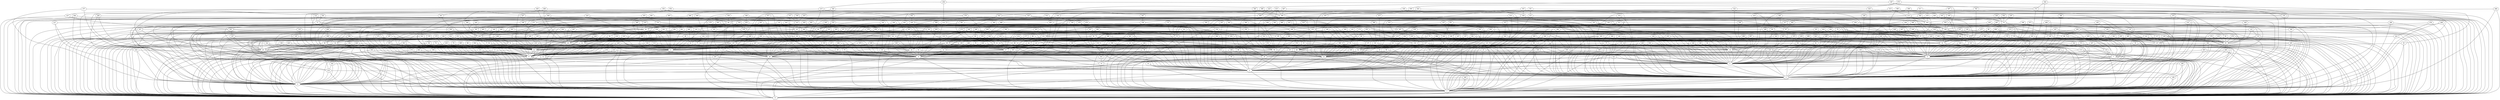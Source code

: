 /* Created by igraph 0.7.0 */
graph {
  0;
  1;
  2;
  3;
  4;
  5;
  6;
  7;
  8;
  9;
  10;
  11;
  12;
  13;
  14;
  15;
  16;
  17;
  18;
  19;
  20;
  21;
  22;
  23;
  24;
  25;
  26;
  27;
  28;
  29;
  30;
  31;
  32;
  33;
  34;
  35;
  36;
  37;
  38;
  39;
  40;
  41;
  42;
  43;
  44;
  45;
  46;
  47;
  48;
  49;
  50;
  51;
  52;
  53;
  54;
  55;
  56;
  57;
  58;
  59;
  60;
  61;
  62;
  63;
  64;
  65;
  66;
  67;
  68;
  69;
  70;
  71;
  72;
  73;
  74;
  75;
  76;
  77;
  78;
  79;
  80;
  81;
  82;
  83;
  84;
  85;
  86;
  87;
  88;
  89;
  90;
  91;
  92;
  93;
  94;
  95;
  96;
  97;
  98;
  99;
  100;
  101;
  102;
  103;
  104;
  105;
  106;
  107;
  108;
  109;
  110;
  111;
  112;
  113;
  114;
  115;
  116;
  117;
  118;
  119;
  120;
  121;
  122;
  123;
  124;
  125;
  126;
  127;
  128;
  129;
  130;
  131;
  132;
  133;
  134;
  135;
  136;
  137;
  138;
  139;
  140;
  141;
  142;
  143;
  144;
  145;
  146;
  147;
  148;
  149;
  150;
  151;
  152;
  153;
  154;
  155;
  156;
  157;
  158;
  159;
  160;
  161;
  162;
  163;
  164;
  165;
  166;
  167;
  168;
  169;
  170;
  171;
  172;
  173;
  174;
  175;
  176;
  177;
  178;
  179;
  180;
  181;
  182;
  183;
  184;
  185;
  186;
  187;
  188;
  189;
  190;
  191;
  192;
  193;
  194;
  195;
  196;
  197;
  198;
  199;
  200;
  201;
  202;
  203;
  204;
  205;
  206;
  207;
  208;
  209;
  210;
  211;
  212;
  213;
  214;
  215;
  216;
  217;
  218;
  219;
  220;
  221;
  222;
  223;
  224;
  225;
  226;
  227;
  228;
  229;
  230;
  231;
  232;
  233;
  234;
  235;
  236;
  237;
  238;
  239;
  240;
  241;
  242;
  243;
  244;
  245;
  246;
  247;
  248;
  249;
  250;
  251;
  252;
  253;
  254;
  255;
  256;
  257;
  258;
  259;
  260;
  261;
  262;
  263;
  264;
  265;
  266;
  267;
  268;
  269;
  270;
  271;
  272;
  273;
  274;
  275;
  276;
  277;
  278;
  279;
  280;
  281;
  282;
  283;
  284;
  285;
  286;
  287;
  288;
  289;
  290;
  291;
  292;
  293;
  294;
  295;
  296;
  297;
  298;
  299;
  300;
  301;
  302;
  303;
  304;
  305;
  306;
  307;
  308;
  309;
  310;
  311;
  312;
  313;
  314;
  315;
  316;
  317;
  318;
  319;
  320;
  321;
  322;
  323;
  324;
  325;
  326;
  327;
  328;
  329;
  330;
  331;
  332;
  333;
  334;
  335;
  336;
  337;
  338;
  339;
  340;
  341;
  342;
  343;
  344;
  345;
  346;
  347;
  348;
  349;
  350;
  351;
  352;
  353;
  354;
  355;
  356;
  357;
  358;
  359;
  360;
  361;
  362;
  363;
  364;
  365;
  366;
  367;
  368;
  369;
  370;
  371;
  372;
  373;
  374;
  375;
  376;
  377;
  378;
  379;
  380;
  381;
  382;
  383;
  384;
  385;
  386;
  387;
  388;
  389;
  390;
  391;
  392;
  393;
  394;
  395;
  396;
  397;
  398;
  399;
  400;
  401;
  402;
  403;
  404;
  405;
  406;
  407;
  408;
  409;
  410;
  411;
  412;
  413;
  414;
  415;
  416;
  417;
  418;
  419;
  420;
  421;
  422;
  423;
  424;
  425;
  426;
  427;
  428;
  429;
  430;
  431;
  432;
  433;
  434;
  435;
  436;
  437;
  438;
  439;
  440;
  441;
  442;
  443;
  444;
  445;
  446;
  447;
  448;
  449;
  450;
  451;
  452;
  453;
  454;
  455;
  456;
  457;
  458;
  459;
  460;
  461;
  462;
  463;
  464;
  465;
  466;
  467;
  468;
  469;
  470;
  471;
  472;
  473;
  474;
  475;
  476;
  477;
  478;
  479;
  480;
  481;
  482;
  483;
  484;
  485;
  486;
  487;
  488;
  489;
  490;
  491;
  492;
  493;
  494;
  495;
  496;
  497;
  498;
  499;

  1 -- 0;
  2 -- 0;
  3 -- 0;
  4 -- 0;
  5 -- 0;
  6 -- 0;
  8 -- 0;
  13 -- 0;
  14 -- 0;
  20 -- 0;
  22 -- 0;
  23 -- 0;
  24 -- 0;
  25 -- 0;
  26 -- 0;
  30 -- 0;
  32 -- 0;
  33 -- 0;
  35 -- 0;
  37 -- 0;
  39 -- 0;
  40 -- 0;
  42 -- 0;
  44 -- 0;
  45 -- 0;
  51 -- 0;
  55 -- 0;
  58 -- 0;
  69 -- 0;
  70 -- 0;
  73 -- 0;
  78 -- 0;
  84 -- 0;
  85 -- 0;
  92 -- 0;
  93 -- 0;
  99 -- 0;
  100 -- 0;
  111 -- 0;
  113 -- 0;
  115 -- 0;
  117 -- 0;
  118 -- 0;
  120 -- 0;
  127 -- 0;
  129 -- 0;
  135 -- 0;
  136 -- 0;
  139 -- 0;
  145 -- 0;
  154 -- 0;
  156 -- 0;
  161 -- 0;
  162 -- 0;
  163 -- 0;
  164 -- 0;
  165 -- 0;
  168 -- 0;
  175 -- 0;
  178 -- 0;
  180 -- 0;
  182 -- 0;
  187 -- 0;
  189 -- 0;
  191 -- 0;
  195 -- 0;
  197 -- 0;
  199 -- 0;
  201 -- 0;
  210 -- 0;
  214 -- 0;
  216 -- 0;
  222 -- 0;
  224 -- 0;
  230 -- 0;
  231 -- 0;
  232 -- 0;
  240 -- 0;
  250 -- 0;
  263 -- 0;
  268 -- 0;
  269 -- 0;
  282 -- 0;
  285 -- 0;
  286 -- 0;
  289 -- 0;
  295 -- 0;
  296 -- 0;
  305 -- 0;
  306 -- 0;
  308 -- 0;
  313 -- 0;
  317 -- 0;
  322 -- 0;
  330 -- 0;
  331 -- 0;
  337 -- 0;
  340 -- 0;
  341 -- 0;
  345 -- 0;
  351 -- 0;
  357 -- 0;
  358 -- 0;
  366 -- 0;
  370 -- 0;
  372 -- 0;
  379 -- 0;
  401 -- 0;
  408 -- 0;
  409 -- 0;
  411 -- 0;
  413 -- 0;
  429 -- 0;
  431 -- 0;
  446 -- 0;
  447 -- 0;
  448 -- 0;
  450 -- 0;
  451 -- 0;
  452 -- 0;
  463 -- 0;
  474 -- 0;
  476 -- 0;
  479 -- 0;
  485 -- 0;
  487 -- 0;
  490 -- 0;
  492 -- 0;
  494 -- 0;
  497 -- 0;
  499 -- 0;
  2 -- 1;
  3 -- 1;
  4 -- 1;
  6 -- 1;
  7 -- 1;
  8 -- 1;
  9 -- 1;
  11 -- 1;
  12 -- 1;
  14 -- 1;
  15 -- 1;
  16 -- 1;
  17 -- 1;
  18 -- 1;
  19 -- 1;
  20 -- 1;
  21 -- 1;
  26 -- 1;
  28 -- 1;
  29 -- 1;
  34 -- 1;
  35 -- 1;
  40 -- 1;
  48 -- 1;
  50 -- 1;
  55 -- 1;
  59 -- 1;
  61 -- 1;
  64 -- 1;
  65 -- 1;
  75 -- 1;
  77 -- 1;
  79 -- 1;
  87 -- 1;
  89 -- 1;
  106 -- 1;
  107 -- 1;
  109 -- 1;
  113 -- 1;
  114 -- 1;
  116 -- 1;
  118 -- 1;
  120 -- 1;
  130 -- 1;
  133 -- 1;
  145 -- 1;
  148 -- 1;
  154 -- 1;
  155 -- 1;
  156 -- 1;
  159 -- 1;
  166 -- 1;
  170 -- 1;
  171 -- 1;
  174 -- 1;
  179 -- 1;
  181 -- 1;
  189 -- 1;
  201 -- 1;
  205 -- 1;
  207 -- 1;
  221 -- 1;
  222 -- 1;
  223 -- 1;
  226 -- 1;
  229 -- 1;
  233 -- 1;
  236 -- 1;
  246 -- 1;
  249 -- 1;
  253 -- 1;
  257 -- 1;
  269 -- 1;
  271 -- 1;
  272 -- 1;
  280 -- 1;
  281 -- 1;
  283 -- 1;
  285 -- 1;
  288 -- 1;
  289 -- 1;
  290 -- 1;
  291 -- 1;
  294 -- 1;
  295 -- 1;
  296 -- 1;
  297 -- 1;
  300 -- 1;
  301 -- 1;
  307 -- 1;
  311 -- 1;
  319 -- 1;
  334 -- 1;
  338 -- 1;
  342 -- 1;
  347 -- 1;
  354 -- 1;
  357 -- 1;
  361 -- 1;
  363 -- 1;
  366 -- 1;
  373 -- 1;
  376 -- 1;
  377 -- 1;
  379 -- 1;
  387 -- 1;
  389 -- 1;
  393 -- 1;
  418 -- 1;
  421 -- 1;
  428 -- 1;
  439 -- 1;
  445 -- 1;
  446 -- 1;
  449 -- 1;
  453 -- 1;
  457 -- 1;
  458 -- 1;
  460 -- 1;
  483 -- 1;
  484 -- 1;
  486 -- 1;
  490 -- 1;
  491 -- 1;
  496 -- 1;
  3 -- 2;
  10 -- 2;
  11 -- 2;
  12 -- 2;
  20 -- 2;
  28 -- 2;
  29 -- 2;
  34 -- 2;
  41 -- 2;
  48 -- 2;
  52 -- 2;
  54 -- 2;
  69 -- 2;
  76 -- 2;
  97 -- 2;
  125 -- 2;
  132 -- 2;
  141 -- 2;
  151 -- 2;
  189 -- 2;
  210 -- 2;
  212 -- 2;
  227 -- 2;
  234 -- 2;
  242 -- 2;
  247 -- 2;
  248 -- 2;
  254 -- 2;
  266 -- 2;
  284 -- 2;
  290 -- 2;
  300 -- 2;
  328 -- 2;
  336 -- 2;
  339 -- 2;
  343 -- 2;
  352 -- 2;
  364 -- 2;
  373 -- 2;
  377 -- 2;
  382 -- 2;
  384 -- 2;
  385 -- 2;
  401 -- 2;
  411 -- 2;
  414 -- 2;
  417 -- 2;
  426 -- 2;
  446 -- 2;
  478 -- 2;
  484 -- 2;
  488 -- 2;
  494 -- 2;
  4 -- 3;
  5 -- 3;
  7 -- 3;
  10 -- 3;
  11 -- 3;
  12 -- 3;
  15 -- 3;
  17 -- 3;
  27 -- 3;
  37 -- 3;
  46 -- 3;
  47 -- 3;
  50 -- 3;
  53 -- 3;
  56 -- 3;
  57 -- 3;
  60 -- 3;
  66 -- 3;
  74 -- 3;
  79 -- 3;
  82 -- 3;
  87 -- 3;
  88 -- 3;
  90 -- 3;
  106 -- 3;
  108 -- 3;
  110 -- 3;
  115 -- 3;
  121 -- 3;
  126 -- 3;
  128 -- 3;
  129 -- 3;
  135 -- 3;
  138 -- 3;
  143 -- 3;
  160 -- 3;
  169 -- 3;
  176 -- 3;
  179 -- 3;
  186 -- 3;
  196 -- 3;
  200 -- 3;
  203 -- 3;
  206 -- 3;
  210 -- 3;
  211 -- 3;
  220 -- 3;
  223 -- 3;
  232 -- 3;
  234 -- 3;
  244 -- 3;
  248 -- 3;
  251 -- 3;
  255 -- 3;
  261 -- 3;
  263 -- 3;
  274 -- 3;
  276 -- 3;
  278 -- 3;
  281 -- 3;
  288 -- 3;
  304 -- 3;
  309 -- 3;
  316 -- 3;
  319 -- 3;
  323 -- 3;
  329 -- 3;
  336 -- 3;
  359 -- 3;
  362 -- 3;
  369 -- 3;
  372 -- 3;
  374 -- 3;
  375 -- 3;
  383 -- 3;
  386 -- 3;
  402 -- 3;
  406 -- 3;
  421 -- 3;
  422 -- 3;
  430 -- 3;
  439 -- 3;
  442 -- 3;
  443 -- 3;
  455 -- 3;
  458 -- 3;
  466 -- 3;
  477 -- 3;
  481 -- 3;
  486 -- 3;
  5 -- 4;
  10 -- 4;
  14 -- 4;
  15 -- 4;
  19 -- 4;
  29 -- 4;
  30 -- 4;
  38 -- 4;
  44 -- 4;
  59 -- 4;
  65 -- 4;
  66 -- 4;
  67 -- 4;
  68 -- 4;
  70 -- 4;
  71 -- 4;
  75 -- 4;
  86 -- 4;
  89 -- 4;
  96 -- 4;
  103 -- 4;
  104 -- 4;
  108 -- 4;
  111 -- 4;
  127 -- 4;
  134 -- 4;
  152 -- 4;
  157 -- 4;
  169 -- 4;
  212 -- 4;
  226 -- 4;
  228 -- 4;
  242 -- 4;
  252 -- 4;
  257 -- 4;
  259 -- 4;
  260 -- 4;
  266 -- 4;
  268 -- 4;
  282 -- 4;
  284 -- 4;
  292 -- 4;
  296 -- 4;
  318 -- 4;
  321 -- 4;
  344 -- 4;
  345 -- 4;
  358 -- 4;
  381 -- 4;
  392 -- 4;
  424 -- 4;
  437 -- 4;
  450 -- 4;
  472 -- 4;
  492 -- 4;
  6 -- 5;
  7 -- 5;
  8 -- 5;
  18 -- 5;
  21 -- 5;
  22 -- 5;
  26 -- 5;
  31 -- 5;
  44 -- 5;
  54 -- 5;
  57 -- 5;
  62 -- 5;
  71 -- 5;
  78 -- 5;
  82 -- 5;
  87 -- 5;
  88 -- 5;
  94 -- 5;
  97 -- 5;
  101 -- 5;
  109 -- 5;
  116 -- 5;
  124 -- 5;
  131 -- 5;
  135 -- 5;
  146 -- 5;
  190 -- 5;
  201 -- 5;
  208 -- 5;
  214 -- 5;
  220 -- 5;
  233 -- 5;
  235 -- 5;
  238 -- 5;
  247 -- 5;
  251 -- 5;
  274 -- 5;
  277 -- 5;
  294 -- 5;
  297 -- 5;
  298 -- 5;
  320 -- 5;
  321 -- 5;
  323 -- 5;
  325 -- 5;
  326 -- 5;
  327 -- 5;
  335 -- 5;
  343 -- 5;
  346 -- 5;
  361 -- 5;
  365 -- 5;
  391 -- 5;
  419 -- 5;
  421 -- 5;
  423 -- 5;
  434 -- 5;
  438 -- 5;
  443 -- 5;
  465 -- 5;
  467 -- 5;
  475 -- 5;
  480 -- 5;
  9 -- 6;
  13 -- 6;
  25 -- 6;
  27 -- 6;
  41 -- 6;
  53 -- 6;
  56 -- 6;
  63 -- 6;
  66 -- 6;
  68 -- 6;
  98 -- 6;
  102 -- 6;
  109 -- 6;
  114 -- 6;
  122 -- 6;
  128 -- 6;
  142 -- 6;
  147 -- 6;
  155 -- 6;
  159 -- 6;
  171 -- 6;
  174 -- 6;
  183 -- 6;
  188 -- 6;
  215 -- 6;
  217 -- 6;
  228 -- 6;
  231 -- 6;
  241 -- 6;
  246 -- 6;
  249 -- 6;
  270 -- 6;
  292 -- 6;
  300 -- 6;
  304 -- 6;
  324 -- 6;
  325 -- 6;
  335 -- 6;
  352 -- 6;
  358 -- 6;
  371 -- 6;
  373 -- 6;
  378 -- 6;
  395 -- 6;
  403 -- 6;
  410 -- 6;
  412 -- 6;
  423 -- 6;
  426 -- 6;
  440 -- 6;
  464 -- 6;
  481 -- 6;
  485 -- 6;
  90 -- 7;
  116 -- 7;
  176 -- 7;
  185 -- 7;
  237 -- 7;
  263 -- 7;
  283 -- 7;
  285 -- 7;
  422 -- 7;
  479 -- 7;
  9 -- 8;
  13 -- 8;
  21 -- 8;
  22 -- 8;
  27 -- 8;
  28 -- 8;
  38 -- 8;
  39 -- 8;
  42 -- 8;
  43 -- 8;
  54 -- 8;
  59 -- 8;
  62 -- 8;
  65 -- 8;
  75 -- 8;
  76 -- 8;
  89 -- 8;
  90 -- 8;
  96 -- 8;
  100 -- 8;
  101 -- 8;
  105 -- 8;
  112 -- 8;
  113 -- 8;
  117 -- 8;
  119 -- 8;
  132 -- 8;
  144 -- 8;
  146 -- 8;
  179 -- 8;
  183 -- 8;
  186 -- 8;
  204 -- 8;
  236 -- 8;
  245 -- 8;
  286 -- 8;
  310 -- 8;
  315 -- 8;
  324 -- 8;
  348 -- 8;
  354 -- 8;
  359 -- 8;
  364 -- 8;
  369 -- 8;
  371 -- 8;
  398 -- 8;
  427 -- 8;
  430 -- 8;
  440 -- 8;
  474 -- 8;
  477 -- 8;
  23 -- 9;
  24 -- 9;
  34 -- 9;
  40 -- 9;
  42 -- 9;
  48 -- 9;
  49 -- 9;
  51 -- 9;
  77 -- 9;
  92 -- 9;
  136 -- 9;
  157 -- 9;
  162 -- 9;
  167 -- 9;
  178 -- 9;
  211 -- 9;
  224 -- 9;
  225 -- 9;
  247 -- 9;
  265 -- 9;
  276 -- 9;
  313 -- 9;
  350 -- 9;
  407 -- 9;
  453 -- 9;
  455 -- 9;
  468 -- 9;
  489 -- 9;
  491 -- 9;
  493 -- 9;
  16 -- 10;
  19 -- 10;
  25 -- 10;
  30 -- 10;
  36 -- 10;
  39 -- 10;
  47 -- 10;
  52 -- 10;
  110 -- 10;
  122 -- 10;
  139 -- 10;
  194 -- 10;
  211 -- 10;
  227 -- 10;
  260 -- 10;
  270 -- 10;
  318 -- 10;
  334 -- 10;
  349 -- 10;
  388 -- 10;
  401 -- 10;
  415 -- 10;
  416 -- 10;
  430 -- 10;
  452 -- 10;
  484 -- 10;
  17 -- 11;
  18 -- 11;
  32 -- 11;
  36 -- 11;
  41 -- 11;
  45 -- 11;
  46 -- 11;
  52 -- 11;
  72 -- 11;
  74 -- 11;
  86 -- 11;
  93 -- 11;
  94 -- 11;
  106 -- 11;
  126 -- 11;
  169 -- 11;
  170 -- 11;
  173 -- 11;
  174 -- 11;
  182 -- 11;
  183 -- 11;
  184 -- 11;
  186 -- 11;
  188 -- 11;
  190 -- 11;
  196 -- 11;
  206 -- 11;
  221 -- 11;
  225 -- 11;
  243 -- 11;
  244 -- 11;
  262 -- 11;
  277 -- 11;
  303 -- 11;
  311 -- 11;
  320 -- 11;
  394 -- 11;
  397 -- 11;
  408 -- 11;
  445 -- 11;
  457 -- 11;
  473 -- 11;
  483 -- 11;
  487 -- 11;
  498 -- 11;
  16 -- 12;
  181 -- 12;
  216 -- 12;
  229 -- 12;
  271 -- 12;
  478 -- 12;
  495 -- 12;
  23 -- 14;
  24 -- 14;
  158 -- 14;
  343 -- 14;
  96 -- 15;
  33 -- 16;
  35 -- 16;
  83 -- 16;
  123 -- 16;
  134 -- 16;
  150 -- 16;
  151 -- 16;
  194 -- 16;
  219 -- 16;
  230 -- 16;
  252 -- 16;
  279 -- 16;
  356 -- 16;
  369 -- 16;
  378 -- 16;
  390 -- 16;
  396 -- 16;
  440 -- 16;
  453 -- 16;
  62 -- 18;
  91 -- 18;
  95 -- 18;
  146 -- 18;
  149 -- 18;
  236 -- 18;
  248 -- 18;
  250 -- 18;
  253 -- 18;
  295 -- 18;
  312 -- 18;
  313 -- 18;
  322 -- 18;
  329 -- 18;
  336 -- 18;
  356 -- 18;
  397 -- 18;
  419 -- 18;
  456 -- 18;
  470 -- 18;
  498 -- 18;
  107 -- 19;
  61 -- 20;
  72 -- 20;
  77 -- 20;
  95 -- 20;
  137 -- 20;
  166 -- 20;
  187 -- 20;
  198 -- 20;
  199 -- 20;
  203 -- 20;
  226 -- 20;
  332 -- 20;
  416 -- 20;
  471 -- 20;
  112 -- 22;
  137 -- 22;
  143 -- 22;
  199 -- 22;
  348 -- 22;
  438 -- 22;
  38 -- 23;
  49 -- 23;
  102 -- 23;
  124 -- 23;
  170 -- 23;
  46 -- 24;
  261 -- 24;
  33 -- 25;
  31 -- 26;
  58 -- 26;
  84 -- 26;
  111 -- 26;
  138 -- 26;
  153 -- 26;
  158 -- 26;
  161 -- 26;
  192 -- 26;
  208 -- 26;
  220 -- 26;
  231 -- 26;
  258 -- 26;
  270 -- 26;
  280 -- 26;
  299 -- 26;
  309 -- 26;
  364 -- 26;
  451 -- 26;
  462 -- 26;
  31 -- 27;
  32 -- 27;
  36 -- 27;
  50 -- 27;
  60 -- 27;
  78 -- 27;
  83 -- 27;
  98 -- 27;
  119 -- 27;
  131 -- 27;
  165 -- 27;
  177 -- 27;
  244 -- 27;
  268 -- 27;
  302 -- 27;
  333 -- 27;
  356 -- 27;
  418 -- 27;
  426 -- 27;
  47 -- 28;
  57 -- 28;
  61 -- 28;
  69 -- 28;
  133 -- 28;
  153 -- 28;
  155 -- 28;
  207 -- 28;
  293 -- 28;
  326 -- 28;
  372 -- 28;
  381 -- 28;
  391 -- 28;
  400 -- 28;
  413 -- 28;
  431 -- 28;
  441 -- 28;
  56 -- 29;
  91 -- 29;
  98 -- 29;
  197 -- 29;
  254 -- 29;
  345 -- 29;
  353 -- 29;
  433 -- 29;
  478 -- 29;
  499 -- 29;
  123 -- 30;
  310 -- 30;
  366 -- 30;
  396 -- 30;
  143 -- 31;
  273 -- 31;
  297 -- 31;
  301 -- 31;
  332 -- 31;
  406 -- 31;
  37 -- 32;
  43 -- 32;
  80 -- 32;
  85 -- 32;
  164 -- 32;
  180 -- 32;
  193 -- 32;
  194 -- 32;
  219 -- 32;
  225 -- 32;
  392 -- 32;
  412 -- 32;
  437 -- 32;
  441 -- 32;
  142 -- 33;
  258 -- 33;
  101 -- 34;
  353 -- 34;
  371 -- 34;
  382 -- 34;
  390 -- 34;
  470 -- 35;
  355 -- 36;
  79 -- 37;
  104 -- 37;
  118 -- 37;
  141 -- 37;
  149 -- 37;
  264 -- 37;
  267 -- 37;
  275 -- 37;
  298 -- 37;
  360 -- 37;
  368 -- 37;
  389 -- 37;
  404 -- 37;
  410 -- 37;
  428 -- 37;
  434 -- 37;
  45 -- 38;
  161 -- 38;
  153 -- 39;
  282 -- 39;
  43 -- 40;
  49 -- 40;
  63 -- 40;
  64 -- 40;
  71 -- 40;
  81 -- 40;
  92 -- 40;
  108 -- 40;
  145 -- 40;
  165 -- 40;
  177 -- 40;
  204 -- 40;
  239 -- 40;
  241 -- 40;
  291 -- 40;
  294 -- 40;
  305 -- 40;
  314 -- 40;
  323 -- 40;
  329 -- 40;
  331 -- 40;
  340 -- 40;
  388 -- 40;
  400 -- 40;
  405 -- 40;
  407 -- 40;
  416 -- 40;
  418 -- 40;
  424 -- 40;
  429 -- 40;
  469 -- 40;
  51 -- 41;
  53 -- 41;
  55 -- 41;
  58 -- 41;
  67 -- 41;
  68 -- 41;
  70 -- 41;
  73 -- 41;
  76 -- 41;
  86 -- 41;
  99 -- 41;
  100 -- 41;
  107 -- 41;
  119 -- 41;
  130 -- 41;
  134 -- 41;
  152 -- 41;
  166 -- 41;
  175 -- 41;
  181 -- 41;
  200 -- 41;
  203 -- 41;
  209 -- 41;
  213 -- 41;
  229 -- 41;
  230 -- 41;
  304 -- 41;
  327 -- 41;
  331 -- 41;
  332 -- 41;
  340 -- 41;
  346 -- 41;
  385 -- 41;
  402 -- 41;
  404 -- 41;
  415 -- 41;
  422 -- 41;
  437 -- 41;
  438 -- 41;
  467 -- 41;
  81 -- 42;
  95 -- 42;
  131 -- 42;
  160 -- 42;
  176 -- 42;
  212 -- 42;
  442 -- 42;
  483 -- 42;
  63 -- 43;
  64 -- 43;
  67 -- 43;
  99 -- 43;
  215 -- 43;
  258 -- 43;
  292 -- 43;
  293 -- 43;
  410 -- 43;
  425 -- 43;
  491 -- 43;
  188 -- 44;
  214 -- 44;
  73 -- 45;
  132 -- 45;
  150 -- 45;
  315 -- 45;
  450 -- 45;
  473 -- 45;
  272 -- 46;
  60 -- 47;
  141 -- 47;
  262 -- 47;
  458 -- 47;
  130 -- 48;
  168 -- 48;
  202 -- 48;
  240 -- 48;
  404 -- 48;
  187 -- 51;
  202 -- 51;
  367 -- 51;
  409 -- 51;
  110 -- 52;
  150 -- 52;
  159 -- 52;
  173 -- 52;
  341 -- 52;
  480 -- 52;
  151 -- 53;
  449 -- 53;
  72 -- 55;
  80 -- 55;
  88 -- 55;
  93 -- 55;
  103 -- 55;
  114 -- 55;
  117 -- 55;
  121 -- 55;
  125 -- 55;
  128 -- 55;
  129 -- 55;
  157 -- 55;
  172 -- 55;
  233 -- 55;
  252 -- 55;
  259 -- 55;
  284 -- 55;
  318 -- 55;
  376 -- 55;
  381 -- 55;
  383 -- 55;
  448 -- 55;
  479 -- 55;
  81 -- 56;
  115 -- 56;
  191 -- 56;
  232 -- 56;
  299 -- 56;
  308 -- 56;
  312 -- 56;
  385 -- 56;
  432 -- 56;
  433 -- 56;
  436 -- 56;
  464 -- 56;
  474 -- 56;
  126 -- 57;
  308 -- 57;
  178 -- 58;
  83 -- 61;
  121 -- 61;
  133 -- 61;
  293 -- 61;
  384 -- 61;
  429 -- 61;
  495 -- 61;
  105 -- 63;
  184 -- 63;
  218 -- 63;
  264 -- 63;
  269 -- 63;
  271 -- 63;
  279 -- 63;
  74 -- 64;
  84 -- 64;
  112 -- 64;
  192 -- 64;
  276 -- 64;
  405 -- 64;
  444 -- 64;
  82 -- 65;
  192 -- 65;
  493 -- 65;
  85 -- 66;
  91 -- 66;
  105 -- 66;
  144 -- 66;
  154 -- 66;
  275 -- 66;
  342 -- 66;
  352 -- 66;
  355 -- 66;
  360 -- 66;
  361 -- 66;
  444 -- 66;
  441 -- 67;
  142 -- 69;
  237 -- 69;
  397 -- 69;
  475 -- 69;
  80 -- 72;
  97 -- 72;
  139 -- 72;
  152 -- 72;
  160 -- 72;
  237 -- 72;
  279 -- 72;
  301 -- 72;
  306 -- 72;
  122 -- 73;
  250 -- 73;
  303 -- 73;
  193 -- 74;
  235 -- 74;
  240 -- 74;
  310 -- 74;
  403 -- 74;
  452 -- 74;
  137 -- 75;
  168 -- 75;
  374 -- 75;
  102 -- 77;
  396 -- 77;
  158 -- 79;
  94 -- 81;
  103 -- 81;
  320 -- 82;
  439 -- 82;
  299 -- 83;
  127 -- 84;
  266 -- 84;
  330 -- 84;
  350 -- 84;
  384 -- 84;
  208 -- 85;
  218 -- 85;
  466 -- 86;
  182 -- 87;
  239 -- 87;
  200 -- 88;
  204 -- 88;
  167 -- 89;
  177 -- 89;
  460 -- 89;
  205 -- 90;
  140 -- 91;
  148 -- 91;
  124 -- 92;
  255 -- 92;
  262 -- 92;
  260 -- 93;
  414 -- 93;
  147 -- 94;
  217 -- 94;
  425 -- 94;
  162 -- 96;
  209 -- 96;
  246 -- 96;
  367 -- 97;
  465 -- 97;
  482 -- 97;
  259 -- 98;
  267 -- 98;
  353 -- 98;
  196 -- 99;
  218 -- 99;
  363 -- 99;
  420 -- 99;
  104 -- 100;
  120 -- 101;
  173 -- 101;
  184 -- 101;
  378 -- 101;
  428 -- 101;
  148 -- 102;
  163 -- 102;
  156 -- 103;
  311 -- 103;
  363 -- 103;
  496 -- 103;
  144 -- 105;
  238 -- 105;
  290 -- 105;
  402 -- 105;
  463 -- 106;
  219 -- 107;
  287 -- 107;
  147 -- 108;
  185 -- 108;
  190 -- 108;
  405 -- 108;
  360 -- 109;
  283 -- 110;
  167 -- 111;
  256 -- 112;
  419 -- 112;
  432 -- 112;
  123 -- 113;
  125 -- 114;
  473 -- 114;
  140 -- 115;
  205 -- 115;
  327 -- 115;
  335 -- 115;
  375 -- 115;
  459 -- 115;
  485 -- 115;
  149 -- 116;
  207 -- 116;
  409 -- 116;
  277 -- 117;
  355 -- 117;
  456 -- 118;
  180 -- 119;
  312 -- 119;
  140 -- 121;
  243 -- 123;
  365 -- 123;
  442 -- 123;
  172 -- 124;
  198 -- 124;
  314 -- 124;
  476 -- 125;
  136 -- 126;
  191 -- 127;
  238 -- 128;
  264 -- 128;
  436 -- 129;
  138 -- 130;
  228 -- 130;
  265 -- 130;
  298 -- 130;
  328 -- 130;
  362 -- 130;
  380 -- 130;
  420 -- 130;
  454 -- 130;
  223 -- 131;
  314 -- 131;
  316 -- 131;
  348 -- 131;
  393 -- 131;
  434 -- 131;
  273 -- 133;
  328 -- 134;
  164 -- 135;
  216 -- 135;
  255 -- 138;
  334 -- 138;
  457 -- 138;
  185 -- 140;
  193 -- 142;
  389 -- 144;
  309 -- 149;
  482 -- 149;
  359 -- 152;
  317 -- 153;
  197 -- 155;
  265 -- 155;
  330 -- 156;
  370 -- 156;
  465 -- 156;
  195 -- 158;
  367 -- 158;
  171 -- 159;
  365 -- 159;
  456 -- 159;
  163 -- 160;
  253 -- 160;
  256 -- 160;
  319 -- 160;
  333 -- 160;
  344 -- 160;
  368 -- 160;
  388 -- 160;
  393 -- 160;
  448 -- 160;
  395 -- 161;
  471 -- 161;
  461 -- 162;
  213 -- 163;
  224 -- 163;
  275 -- 163;
  362 -- 163;
  375 -- 163;
  399 -- 163;
  241 -- 164;
  198 -- 165;
  175 -- 167;
  209 -- 167;
  302 -- 167;
  338 -- 167;
  350 -- 167;
  382 -- 167;
  435 -- 167;
  455 -- 167;
  249 -- 168;
  274 -- 170;
  172 -- 171;
  227 -- 171;
  245 -- 171;
  307 -- 171;
  321 -- 171;
  344 -- 171;
  497 -- 171;
  417 -- 173;
  213 -- 174;
  326 -- 174;
  217 -- 176;
  431 -- 176;
  287 -- 177;
  357 -- 178;
  195 -- 180;
  202 -- 180;
  316 -- 180;
  403 -- 180;
  447 -- 180;
  427 -- 181;
  386 -- 182;
  447 -- 182;
  339 -- 186;
  291 -- 187;
  305 -- 187;
  206 -- 189;
  251 -- 194;
  215 -- 195;
  497 -- 195;
  427 -- 198;
  493 -- 198;
  222 -- 199;
  383 -- 199;
  413 -- 199;
  289 -- 200;
  315 -- 201;
  466 -- 201;
  499 -- 204;
  235 -- 205;
  302 -- 205;
  234 -- 208;
  399 -- 208;
  423 -- 208;
  454 -- 208;
  462 -- 208;
  486 -- 208;
  488 -- 208;
  242 -- 210;
  243 -- 210;
  261 -- 210;
  342 -- 210;
  482 -- 211;
  272 -- 213;
  286 -- 213;
  377 -- 213;
  414 -- 213;
  468 -- 214;
  256 -- 215;
  386 -- 217;
  337 -- 218;
  254 -- 219;
  368 -- 219;
  436 -- 219;
  471 -- 219;
  221 -- 220;
  239 -- 220;
  281 -- 220;
  341 -- 220;
  267 -- 221;
  476 -- 222;
  278 -- 227;
  280 -- 230;
  288 -- 230;
  303 -- 230;
  245 -- 241;
  287 -- 243;
  351 -- 243;
  390 -- 243;
  307 -- 245;
  387 -- 245;
  412 -- 245;
  498 -- 247;
  273 -- 252;
  449 -- 253;
  257 -- 254;
  380 -- 254;
  346 -- 255;
  394 -- 263;
  415 -- 264;
  278 -- 265;
  349 -- 266;
  477 -- 271;
  387 -- 272;
  394 -- 272;
  391 -- 273;
  399 -- 273;
  432 -- 273;
  349 -- 276;
  325 -- 278;
  494 -- 279;
  398 -- 280;
  407 -- 280;
  468 -- 280;
  380 -- 287;
  472 -- 287;
  351 -- 291;
  324 -- 292;
  481 -- 292;
  306 -- 295;
  480 -- 295;
  420 -- 301;
  454 -- 303;
  337 -- 305;
  445 -- 305;
  489 -- 305;
  322 -- 307;
  443 -- 307;
  379 -- 309;
  374 -- 311;
  495 -- 313;
  451 -- 314;
  317 -- 315;
  339 -- 315;
  435 -- 315;
  461 -- 315;
  333 -- 318;
  347 -- 318;
  489 -- 321;
  354 -- 325;
  487 -- 328;
  338 -- 330;
  347 -- 330;
  395 -- 335;
  400 -- 337;
  424 -- 340;
  475 -- 341;
  469 -- 342;
  462 -- 345;
  460 -- 348;
  370 -- 353;
  463 -- 353;
  488 -- 353;
  398 -- 357;
  461 -- 357;
  406 -- 359;
  411 -- 362;
  408 -- 365;
  376 -- 369;
  469 -- 370;
  392 -- 379;
  444 -- 379;
  433 -- 399;
  459 -- 399;
  464 -- 399;
  467 -- 399;
  496 -- 399;
  417 -- 401;
  425 -- 406;
  435 -- 421;
  490 -- 432;
  459 -- 441;
  472 -- 442;
  470 -- 459;
  492 -- 463;
}
